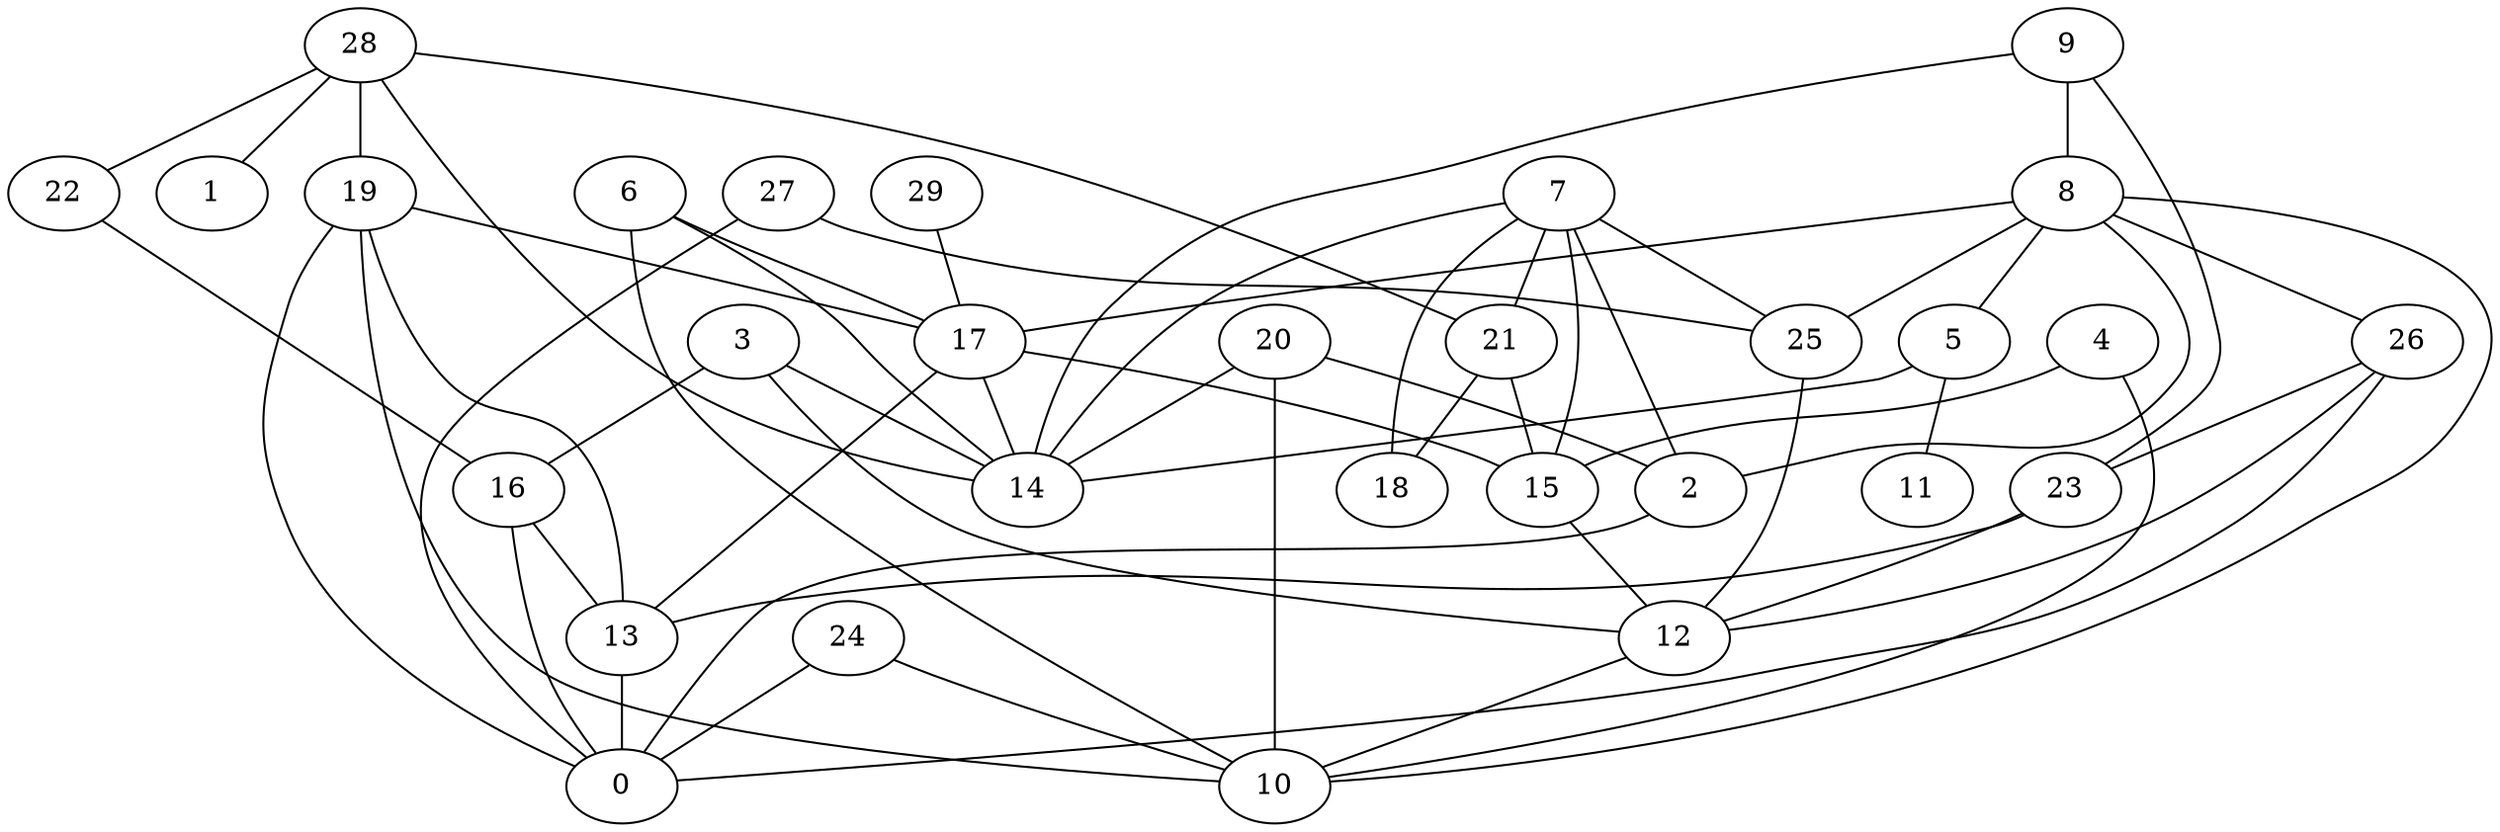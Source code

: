digraph GG_graph {

subgraph G_graph {
edge [color = black]
"19" -> "17" [dir = none]
"28" -> "22" [dir = none]
"28" -> "1" [dir = none]
"28" -> "14" [dir = none]
"15" -> "12" [dir = none]
"29" -> "17" [dir = none]
"13" -> "0" [dir = none]
"17" -> "15" [dir = none]
"17" -> "14" [dir = none]
"9" -> "8" [dir = none]
"7" -> "18" [dir = none]
"7" -> "21" [dir = none]
"7" -> "14" [dir = none]
"27" -> "25" [dir = none]
"27" -> "0" [dir = none]
"26" -> "23" [dir = none]
"26" -> "0" [dir = none]
"8" -> "10" [dir = none]
"8" -> "2" [dir = none]
"8" -> "26" [dir = none]
"8" -> "17" [dir = none]
"20" -> "14" [dir = none]
"5" -> "11" [dir = none]
"5" -> "14" [dir = none]
"16" -> "13" [dir = none]
"6" -> "10" [dir = none]
"3" -> "14" [dir = none]
"24" -> "0" [dir = none]
"4" -> "10" [dir = none]
"8" -> "5" [dir = none]
"19" -> "13" [dir = none]
"9" -> "23" [dir = none]
"7" -> "25" [dir = none]
"19" -> "10" [dir = none]
"3" -> "16" [dir = none]
"26" -> "12" [dir = none]
"21" -> "15" [dir = none]
"21" -> "18" [dir = none]
"7" -> "15" [dir = none]
"19" -> "0" [dir = none]
"6" -> "17" [dir = none]
"24" -> "10" [dir = none]
"20" -> "10" [dir = none]
"17" -> "13" [dir = none]
"3" -> "12" [dir = none]
"23" -> "13" [dir = none]
"23" -> "12" [dir = none]
"7" -> "2" [dir = none]
"25" -> "12" [dir = none]
"28" -> "19" [dir = none]
"12" -> "10" [dir = none]
"16" -> "0" [dir = none]
"20" -> "2" [dir = none]
"28" -> "21" [dir = none]
"9" -> "14" [dir = none]
"6" -> "14" [dir = none]
"22" -> "16" [dir = none]
"4" -> "15" [dir = none]
"2" -> "0" [dir = none]
"8" -> "25" [dir = none]
}

}
